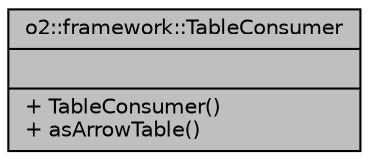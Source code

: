 digraph "o2::framework::TableConsumer"
{
 // INTERACTIVE_SVG=YES
  bgcolor="transparent";
  edge [fontname="Helvetica",fontsize="10",labelfontname="Helvetica",labelfontsize="10"];
  node [fontname="Helvetica",fontsize="10",shape=record];
  Node1 [label="{o2::framework::TableConsumer\n||+ TableConsumer()\l+ asArrowTable()\l}",height=0.2,width=0.4,color="black", fillcolor="grey75", style="filled" fontcolor="black"];
}
